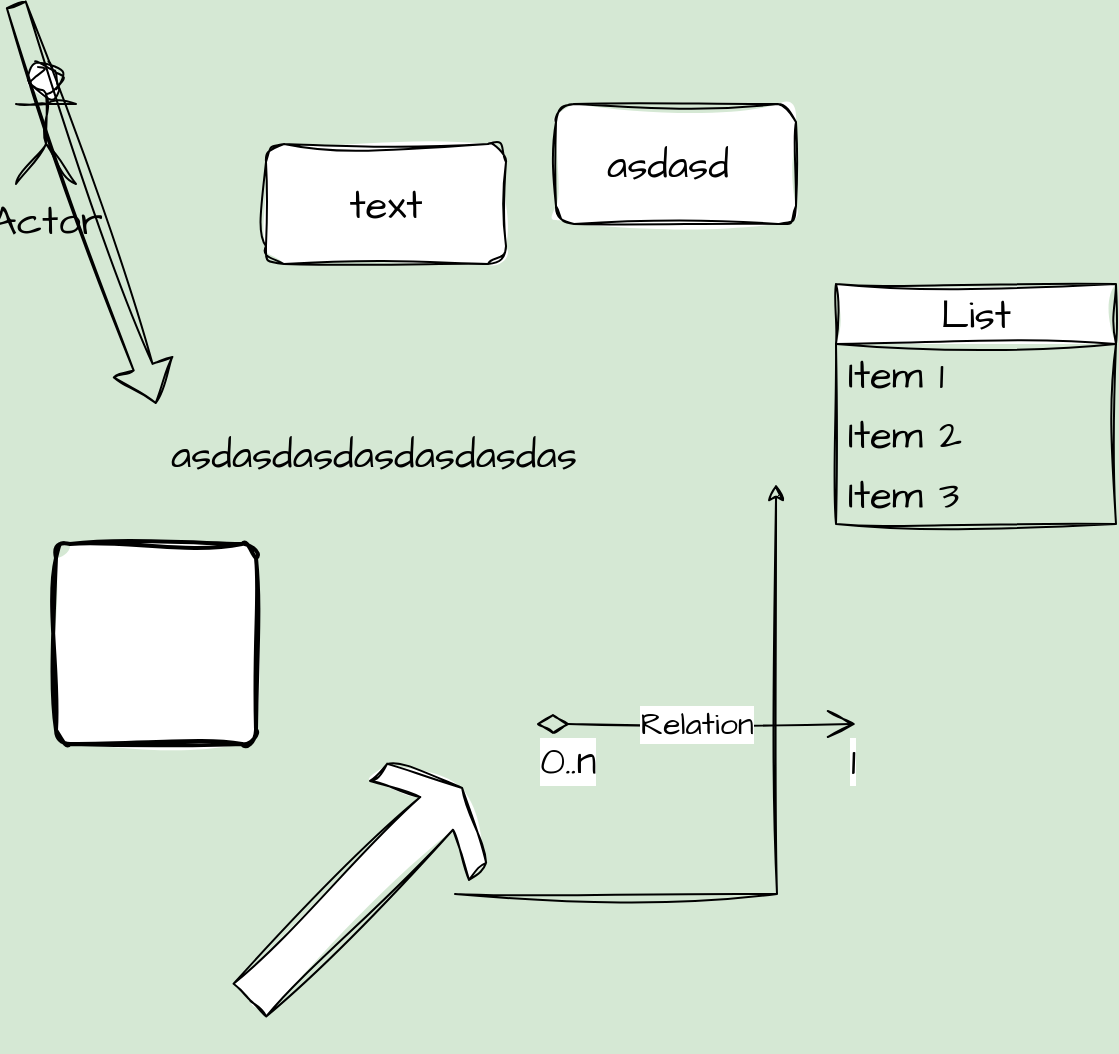 <mxfile version="21.2.1" type="github">
  <diagram id="prtHgNgQTEPvFCAcTncT" name="Page-1">
    <mxGraphModel dx="845" dy="443" grid="1" gridSize="10" guides="1" tooltips="1" connect="1" arrows="1" fold="1" page="1" pageScale="1" pageWidth="827" pageHeight="1169" background="#D5E8D4" math="0" shadow="0">
      <root>
        <mxCell id="0" />
        <mxCell id="1" parent="0" />
        <mxCell id="ZuMeSvfXdzmEWyuGBQ3_-9" value="text" style="rounded=1;whiteSpace=wrap;html=1;hachureGap=4;fontFamily=Architects Daughter;fontSource=https%3A%2F%2Ffonts.googleapis.com%2Fcss%3Ffamily%3DArchitects%2BDaughter;fontSize=20;labelBackgroundColor=none;sketch=1;curveFitting=1;jiggle=2;" vertex="1" parent="1">
          <mxGeometry x="235" y="200" width="120" height="60" as="geometry" />
        </mxCell>
        <mxCell id="ZuMeSvfXdzmEWyuGBQ3_-10" value="asdasd&amp;nbsp;" style="whiteSpace=wrap;html=1;hachureGap=4;fontFamily=Architects Daughter;fontSource=https%3A%2F%2Ffonts.googleapis.com%2Fcss%3Ffamily%3DArchitects%2BDaughter;fontSize=20;labelBackgroundColor=none;rounded=1;sketch=1;curveFitting=1;jiggle=2;" vertex="1" parent="1">
          <mxGeometry x="380" y="180" width="120" height="60" as="geometry" />
        </mxCell>
        <mxCell id="ZuMeSvfXdzmEWyuGBQ3_-11" value="asdasdasdasdasdasdas" style="text;strokeColor=none;align=center;fillColor=none;html=1;verticalAlign=middle;whiteSpace=wrap;rounded=0;fontSize=20;fontFamily=Architects Daughter;" vertex="1" parent="1">
          <mxGeometry x="164" y="340" width="250" height="30" as="geometry" />
        </mxCell>
        <mxCell id="ZuMeSvfXdzmEWyuGBQ3_-14" value="List" style="swimlane;fontStyle=0;childLayout=stackLayout;horizontal=1;startSize=30;horizontalStack=0;resizeParent=1;resizeParentMax=0;resizeLast=0;collapsible=1;marginBottom=0;whiteSpace=wrap;html=1;sketch=1;hachureGap=4;jiggle=2;curveFitting=1;fontFamily=Architects Daughter;fontSource=https%3A%2F%2Ffonts.googleapis.com%2Fcss%3Ffamily%3DArchitects%2BDaughter;fontSize=20;" vertex="1" parent="1">
          <mxGeometry x="520" y="270" width="140" height="120" as="geometry" />
        </mxCell>
        <mxCell id="ZuMeSvfXdzmEWyuGBQ3_-15" value="Item 1" style="text;strokeColor=none;fillColor=none;align=left;verticalAlign=middle;spacingLeft=4;spacingRight=4;overflow=hidden;points=[[0,0.5],[1,0.5]];portConstraint=eastwest;rotatable=0;whiteSpace=wrap;html=1;fontSize=20;fontFamily=Architects Daughter;" vertex="1" parent="ZuMeSvfXdzmEWyuGBQ3_-14">
          <mxGeometry y="30" width="140" height="30" as="geometry" />
        </mxCell>
        <mxCell id="ZuMeSvfXdzmEWyuGBQ3_-16" value="Item 2" style="text;strokeColor=none;fillColor=none;align=left;verticalAlign=middle;spacingLeft=4;spacingRight=4;overflow=hidden;points=[[0,0.5],[1,0.5]];portConstraint=eastwest;rotatable=0;whiteSpace=wrap;html=1;fontSize=20;fontFamily=Architects Daughter;" vertex="1" parent="ZuMeSvfXdzmEWyuGBQ3_-14">
          <mxGeometry y="60" width="140" height="30" as="geometry" />
        </mxCell>
        <mxCell id="ZuMeSvfXdzmEWyuGBQ3_-17" value="Item 3" style="text;strokeColor=none;fillColor=none;align=left;verticalAlign=middle;spacingLeft=4;spacingRight=4;overflow=hidden;points=[[0,0.5],[1,0.5]];portConstraint=eastwest;rotatable=0;whiteSpace=wrap;html=1;fontSize=20;fontFamily=Architects Daughter;" vertex="1" parent="ZuMeSvfXdzmEWyuGBQ3_-14">
          <mxGeometry y="90" width="140" height="30" as="geometry" />
        </mxCell>
        <mxCell id="ZuMeSvfXdzmEWyuGBQ3_-20" value="Actor" style="shape=umlActor;verticalLabelPosition=bottom;verticalAlign=top;html=1;outlineConnect=0;sketch=1;hachureGap=4;jiggle=2;curveFitting=1;fontFamily=Architects Daughter;fontSource=https%3A%2F%2Ffonts.googleapis.com%2Fcss%3Ffamily%3DArchitects%2BDaughter;fontSize=20;" vertex="1" parent="1">
          <mxGeometry x="110" y="160" width="30" height="60" as="geometry" />
        </mxCell>
        <mxCell id="ZuMeSvfXdzmEWyuGBQ3_-21" value="" style="shape=flexArrow;endArrow=classic;html=1;rounded=0;sketch=1;hachureGap=4;jiggle=2;curveFitting=1;fontFamily=Architects Daughter;fontSource=https%3A%2F%2Ffonts.googleapis.com%2Fcss%3Ffamily%3DArchitects%2BDaughter;fontSize=16;" edge="1" parent="1">
          <mxGeometry width="50" height="50" relative="1" as="geometry">
            <mxPoint x="110" y="130" as="sourcePoint" />
            <mxPoint x="180" y="330" as="targetPoint" />
          </mxGeometry>
        </mxCell>
        <mxCell id="ZuMeSvfXdzmEWyuGBQ3_-22" value="" style="rounded=1;whiteSpace=wrap;html=1;absoluteArcSize=1;arcSize=14;strokeWidth=2;sketch=1;hachureGap=4;jiggle=2;curveFitting=1;fontFamily=Architects Daughter;fontSource=https%3A%2F%2Ffonts.googleapis.com%2Fcss%3Ffamily%3DArchitects%2BDaughter;fontSize=20;" vertex="1" parent="1">
          <mxGeometry x="130" y="400" width="100" height="100" as="geometry" />
        </mxCell>
        <mxCell id="ZuMeSvfXdzmEWyuGBQ3_-23" value="Relation" style="endArrow=open;html=1;endSize=12;startArrow=diamondThin;startSize=14;startFill=0;edgeStyle=orthogonalEdgeStyle;rounded=0;sketch=1;hachureGap=4;jiggle=2;curveFitting=1;fontFamily=Architects Daughter;fontSource=https%3A%2F%2Ffonts.googleapis.com%2Fcss%3Ffamily%3DArchitects%2BDaughter;fontSize=16;" edge="1" parent="1">
          <mxGeometry relative="1" as="geometry">
            <mxPoint x="370" y="490" as="sourcePoint" />
            <mxPoint x="530" y="490" as="targetPoint" />
          </mxGeometry>
        </mxCell>
        <mxCell id="ZuMeSvfXdzmEWyuGBQ3_-24" value="0..n" style="edgeLabel;resizable=0;html=1;align=left;verticalAlign=top;sketch=1;hachureGap=4;jiggle=2;curveFitting=1;fontFamily=Architects Daughter;fontSource=https%3A%2F%2Ffonts.googleapis.com%2Fcss%3Ffamily%3DArchitects%2BDaughter;fontSize=20;" connectable="0" vertex="1" parent="ZuMeSvfXdzmEWyuGBQ3_-23">
          <mxGeometry x="-1" relative="1" as="geometry" />
        </mxCell>
        <mxCell id="ZuMeSvfXdzmEWyuGBQ3_-25" value="1" style="edgeLabel;resizable=0;html=1;align=right;verticalAlign=top;sketch=1;hachureGap=4;jiggle=2;curveFitting=1;fontFamily=Architects Daughter;fontSource=https%3A%2F%2Ffonts.googleapis.com%2Fcss%3Ffamily%3DArchitects%2BDaughter;fontSize=20;" connectable="0" vertex="1" parent="ZuMeSvfXdzmEWyuGBQ3_-23">
          <mxGeometry x="1" relative="1" as="geometry" />
        </mxCell>
        <mxCell id="ZuMeSvfXdzmEWyuGBQ3_-27" style="edgeStyle=orthogonalEdgeStyle;rounded=0;sketch=1;hachureGap=4;jiggle=2;curveFitting=1;orthogonalLoop=1;jettySize=auto;html=1;fontFamily=Architects Daughter;fontSource=https%3A%2F%2Ffonts.googleapis.com%2Fcss%3Ffamily%3DArchitects%2BDaughter;fontSize=16;" edge="1" parent="1" source="ZuMeSvfXdzmEWyuGBQ3_-26">
          <mxGeometry relative="1" as="geometry">
            <mxPoint x="490" y="370" as="targetPoint" />
          </mxGeometry>
        </mxCell>
        <mxCell id="ZuMeSvfXdzmEWyuGBQ3_-26" value="" style="html=1;shadow=0;dashed=0;align=center;verticalAlign=middle;shape=mxgraph.arrows2.sharpArrow;dy1=0.67;dx1=18;dx2=18;notch=0;sketch=1;hachureGap=4;jiggle=2;curveFitting=1;fontFamily=Architects Daughter;fontSource=https%3A%2F%2Ffonts.googleapis.com%2Fcss%3Ffamily%3DArchitects%2BDaughter;fontSize=20;rotation=-45;" vertex="1" parent="1">
          <mxGeometry x="205" y="540" width="150" height="70" as="geometry" />
        </mxCell>
      </root>
    </mxGraphModel>
  </diagram>
</mxfile>
